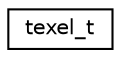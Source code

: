 digraph "Graphical Class Hierarchy"
{
 // INTERACTIVE_SVG=YES
  edge [fontname="Helvetica",fontsize="10",labelfontname="Helvetica",labelfontsize="10"];
  node [fontname="Helvetica",fontsize="10",shape=record];
  rankdir="LR";
  Node1 [label="texel_t",height=0.2,width=0.4,color="black", fillcolor="white", style="filled",URL="$_world_8h.html#structtexel__t"];
}
